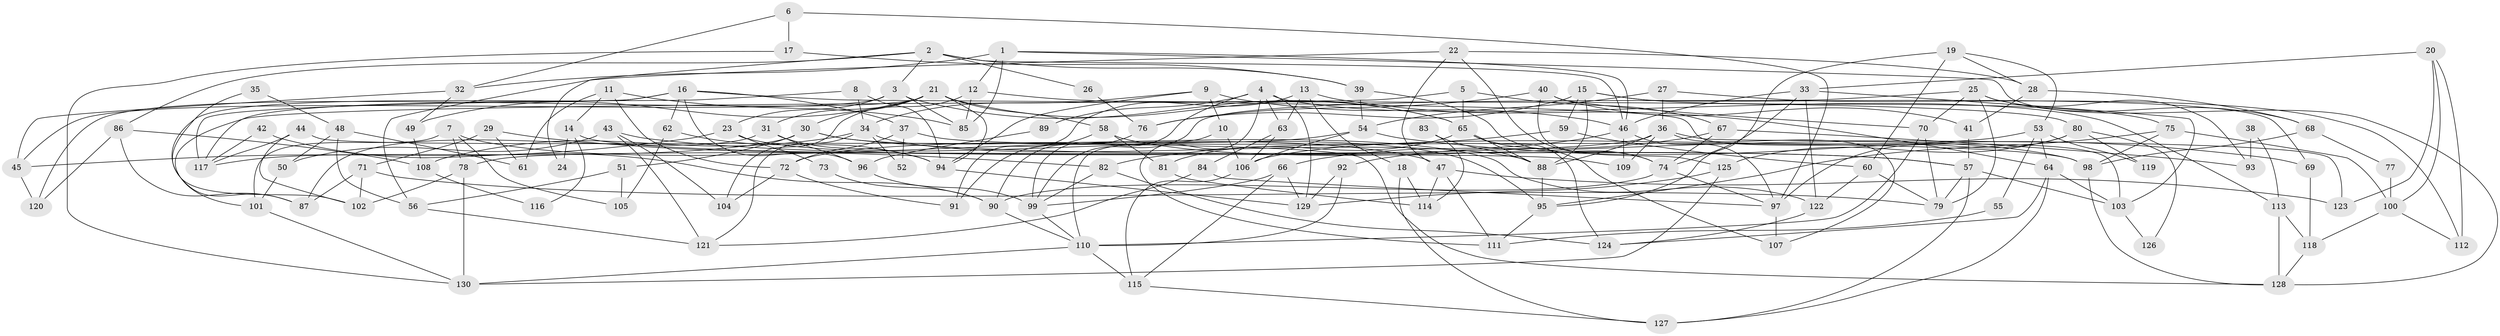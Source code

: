 // coarse degree distribution, {5: 0.18181818181818182, 9: 0.06818181818181818, 3: 0.125, 4: 0.3068181818181818, 8: 0.045454545454545456, 6: 0.09090909090909091, 7: 0.07954545454545454, 2: 0.09090909090909091, 10: 0.011363636363636364}
// Generated by graph-tools (version 1.1) at 2025/42/03/06/25 10:42:00]
// undirected, 130 vertices, 260 edges
graph export_dot {
graph [start="1"]
  node [color=gray90,style=filled];
  1;
  2;
  3;
  4;
  5;
  6;
  7;
  8;
  9;
  10;
  11;
  12;
  13;
  14;
  15;
  16;
  17;
  18;
  19;
  20;
  21;
  22;
  23;
  24;
  25;
  26;
  27;
  28;
  29;
  30;
  31;
  32;
  33;
  34;
  35;
  36;
  37;
  38;
  39;
  40;
  41;
  42;
  43;
  44;
  45;
  46;
  47;
  48;
  49;
  50;
  51;
  52;
  53;
  54;
  55;
  56;
  57;
  58;
  59;
  60;
  61;
  62;
  63;
  64;
  65;
  66;
  67;
  68;
  69;
  70;
  71;
  72;
  73;
  74;
  75;
  76;
  77;
  78;
  79;
  80;
  81;
  82;
  83;
  84;
  85;
  86;
  87;
  88;
  89;
  90;
  91;
  92;
  93;
  94;
  95;
  96;
  97;
  98;
  99;
  100;
  101;
  102;
  103;
  104;
  105;
  106;
  107;
  108;
  109;
  110;
  111;
  112;
  113;
  114;
  115;
  116;
  117;
  118;
  119;
  120;
  121;
  122;
  123;
  124;
  125;
  126;
  127;
  128;
  129;
  130;
  1 -- 32;
  1 -- 12;
  1 -- 46;
  1 -- 85;
  1 -- 128;
  2 -- 46;
  2 -- 39;
  2 -- 3;
  2 -- 24;
  2 -- 26;
  2 -- 86;
  3 -- 23;
  3 -- 45;
  3 -- 65;
  3 -- 85;
  4 -- 99;
  4 -- 63;
  4 -- 89;
  4 -- 111;
  4 -- 113;
  4 -- 129;
  5 -- 65;
  5 -- 67;
  5 -- 101;
  6 -- 97;
  6 -- 17;
  6 -- 32;
  7 -- 78;
  7 -- 47;
  7 -- 101;
  7 -- 105;
  8 -- 117;
  8 -- 94;
  8 -- 34;
  9 -- 10;
  9 -- 46;
  9 -- 34;
  9 -- 94;
  10 -- 110;
  10 -- 106;
  11 -- 85;
  11 -- 72;
  11 -- 14;
  11 -- 61;
  12 -- 104;
  12 -- 85;
  12 -- 80;
  13 -- 91;
  13 -- 64;
  13 -- 18;
  13 -- 63;
  14 -- 109;
  14 -- 24;
  14 -- 116;
  15 -- 75;
  15 -- 88;
  15 -- 59;
  15 -- 69;
  15 -- 76;
  16 -- 87;
  16 -- 96;
  16 -- 37;
  16 -- 62;
  16 -- 103;
  16 -- 117;
  17 -- 39;
  17 -- 130;
  18 -- 114;
  18 -- 127;
  19 -- 28;
  19 -- 60;
  19 -- 53;
  19 -- 95;
  20 -- 100;
  20 -- 33;
  20 -- 112;
  20 -- 123;
  21 -- 94;
  21 -- 65;
  21 -- 30;
  21 -- 31;
  21 -- 49;
  21 -- 58;
  21 -- 120;
  22 -- 74;
  22 -- 56;
  22 -- 28;
  22 -- 47;
  23 -- 95;
  23 -- 45;
  23 -- 73;
  25 -- 99;
  25 -- 70;
  25 -- 68;
  25 -- 79;
  25 -- 93;
  26 -- 76;
  27 -- 54;
  27 -- 36;
  27 -- 112;
  28 -- 41;
  28 -- 68;
  29 -- 61;
  29 -- 71;
  29 -- 82;
  30 -- 57;
  30 -- 51;
  30 -- 117;
  30 -- 122;
  31 -- 87;
  31 -- 94;
  31 -- 96;
  32 -- 49;
  32 -- 45;
  33 -- 46;
  33 -- 122;
  33 -- 74;
  33 -- 103;
  34 -- 52;
  34 -- 88;
  34 -- 108;
  34 -- 121;
  35 -- 48;
  35 -- 102;
  36 -- 88;
  36 -- 107;
  36 -- 78;
  36 -- 109;
  36 -- 123;
  37 -- 98;
  37 -- 52;
  37 -- 72;
  38 -- 93;
  38 -- 113;
  39 -- 54;
  39 -- 74;
  40 -- 125;
  40 -- 70;
  40 -- 41;
  40 -- 76;
  41 -- 57;
  42 -- 117;
  42 -- 90;
  43 -- 57;
  43 -- 121;
  43 -- 50;
  43 -- 104;
  44 -- 117;
  44 -- 128;
  44 -- 102;
  45 -- 120;
  46 -- 66;
  46 -- 97;
  46 -- 109;
  47 -- 123;
  47 -- 111;
  47 -- 114;
  48 -- 56;
  48 -- 50;
  48 -- 61;
  49 -- 108;
  50 -- 101;
  51 -- 105;
  51 -- 56;
  53 -- 64;
  53 -- 55;
  53 -- 106;
  53 -- 119;
  54 -- 69;
  54 -- 106;
  54 -- 72;
  55 -- 111;
  56 -- 121;
  57 -- 127;
  57 -- 103;
  57 -- 79;
  58 -- 98;
  58 -- 81;
  58 -- 91;
  59 -- 60;
  59 -- 82;
  60 -- 122;
  60 -- 79;
  62 -- 94;
  62 -- 105;
  63 -- 106;
  63 -- 84;
  64 -- 124;
  64 -- 103;
  64 -- 127;
  65 -- 88;
  65 -- 81;
  65 -- 107;
  65 -- 124;
  66 -- 129;
  66 -- 115;
  66 -- 99;
  67 -- 92;
  67 -- 74;
  67 -- 93;
  68 -- 77;
  68 -- 98;
  69 -- 118;
  70 -- 79;
  70 -- 110;
  71 -- 79;
  71 -- 102;
  71 -- 87;
  72 -- 91;
  72 -- 104;
  73 -- 90;
  74 -- 97;
  74 -- 90;
  75 -- 95;
  75 -- 100;
  75 -- 98;
  76 -- 90;
  77 -- 100;
  78 -- 130;
  78 -- 102;
  80 -- 125;
  80 -- 97;
  80 -- 119;
  80 -- 126;
  81 -- 114;
  82 -- 99;
  82 -- 124;
  83 -- 88;
  83 -- 114;
  84 -- 97;
  84 -- 121;
  86 -- 120;
  86 -- 87;
  86 -- 108;
  88 -- 95;
  89 -- 96;
  90 -- 110;
  92 -- 110;
  92 -- 129;
  94 -- 129;
  95 -- 111;
  96 -- 99;
  97 -- 107;
  98 -- 128;
  99 -- 110;
  100 -- 112;
  100 -- 118;
  101 -- 130;
  103 -- 126;
  106 -- 115;
  108 -- 116;
  110 -- 115;
  110 -- 130;
  113 -- 128;
  113 -- 118;
  115 -- 127;
  118 -- 128;
  122 -- 124;
  125 -- 130;
  125 -- 129;
}
